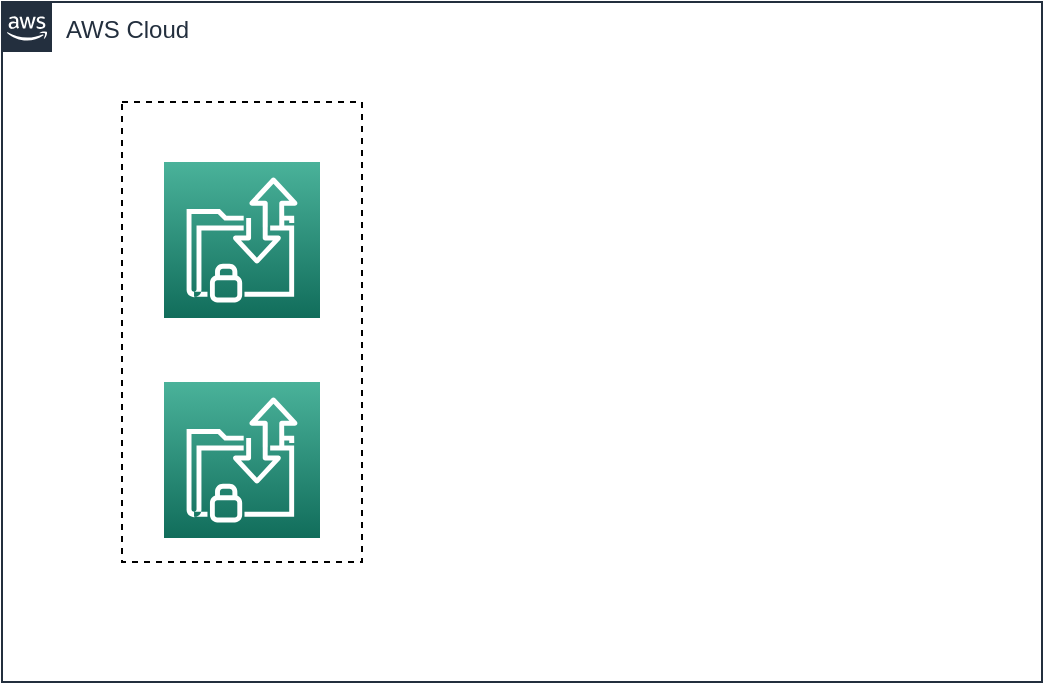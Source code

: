 <mxfile version="20.8.21" type="github">
  <diagram name="Page-1" id="HeaR1gAyR54nK1c3nzdC">
    <mxGraphModel dx="794" dy="748" grid="1" gridSize="10" guides="1" tooltips="1" connect="1" arrows="1" fold="1" page="1" pageScale="1" pageWidth="850" pageHeight="1100" math="0" shadow="0">
      <root>
        <mxCell id="0" />
        <mxCell id="1" parent="0" />
        <mxCell id="zMqZm9KQEDGpEcXNtgw7-2" value="AWS Cloud" style="points=[[0,0],[0.25,0],[0.5,0],[0.75,0],[1,0],[1,0.25],[1,0.5],[1,0.75],[1,1],[0.75,1],[0.5,1],[0.25,1],[0,1],[0,0.75],[0,0.5],[0,0.25]];outlineConnect=0;gradientColor=none;html=1;whiteSpace=wrap;fontSize=12;fontStyle=0;container=1;pointerEvents=0;collapsible=0;recursiveResize=0;shape=mxgraph.aws4.group;grIcon=mxgraph.aws4.group_aws_cloud_alt;strokeColor=#232F3E;fillColor=none;verticalAlign=top;align=left;spacingLeft=30;fontColor=#232F3E;dashed=0;" vertex="1" parent="1">
          <mxGeometry x="100" y="100" width="520" height="340" as="geometry" />
        </mxCell>
        <mxCell id="zMqZm9KQEDGpEcXNtgw7-5" value="" style="rounded=0;whiteSpace=wrap;html=1;dashed=1;" vertex="1" parent="zMqZm9KQEDGpEcXNtgw7-2">
          <mxGeometry x="60" y="50" width="120" height="230" as="geometry" />
        </mxCell>
        <mxCell id="zMqZm9KQEDGpEcXNtgw7-6" value="" style="sketch=0;points=[[0,0,0],[0.25,0,0],[0.5,0,0],[0.75,0,0],[1,0,0],[0,1,0],[0.25,1,0],[0.5,1,0],[0.75,1,0],[1,1,0],[0,0.25,0],[0,0.5,0],[0,0.75,0],[1,0.25,0],[1,0.5,0],[1,0.75,0]];outlineConnect=0;fontColor=#232F3E;gradientColor=#4AB29A;gradientDirection=north;fillColor=#116D5B;strokeColor=#ffffff;dashed=0;verticalLabelPosition=bottom;verticalAlign=top;align=center;html=1;fontSize=12;fontStyle=0;aspect=fixed;shape=mxgraph.aws4.resourceIcon;resIcon=mxgraph.aws4.transfer_for_sftp;" vertex="1" parent="zMqZm9KQEDGpEcXNtgw7-2">
          <mxGeometry x="81" y="80" width="78" height="78" as="geometry" />
        </mxCell>
        <mxCell id="zMqZm9KQEDGpEcXNtgw7-7" value="" style="sketch=0;points=[[0,0,0],[0.25,0,0],[0.5,0,0],[0.75,0,0],[1,0,0],[0,1,0],[0.25,1,0],[0.5,1,0],[0.75,1,0],[1,1,0],[0,0.25,0],[0,0.5,0],[0,0.75,0],[1,0.25,0],[1,0.5,0],[1,0.75,0]];outlineConnect=0;fontColor=#232F3E;gradientColor=#4AB29A;gradientDirection=north;fillColor=#116D5B;strokeColor=#ffffff;dashed=0;verticalLabelPosition=bottom;verticalAlign=top;align=center;html=1;fontSize=12;fontStyle=0;aspect=fixed;shape=mxgraph.aws4.resourceIcon;resIcon=mxgraph.aws4.transfer_for_sftp;" vertex="1" parent="zMqZm9KQEDGpEcXNtgw7-2">
          <mxGeometry x="81" y="190" width="78" height="78" as="geometry" />
        </mxCell>
      </root>
    </mxGraphModel>
  </diagram>
</mxfile>
